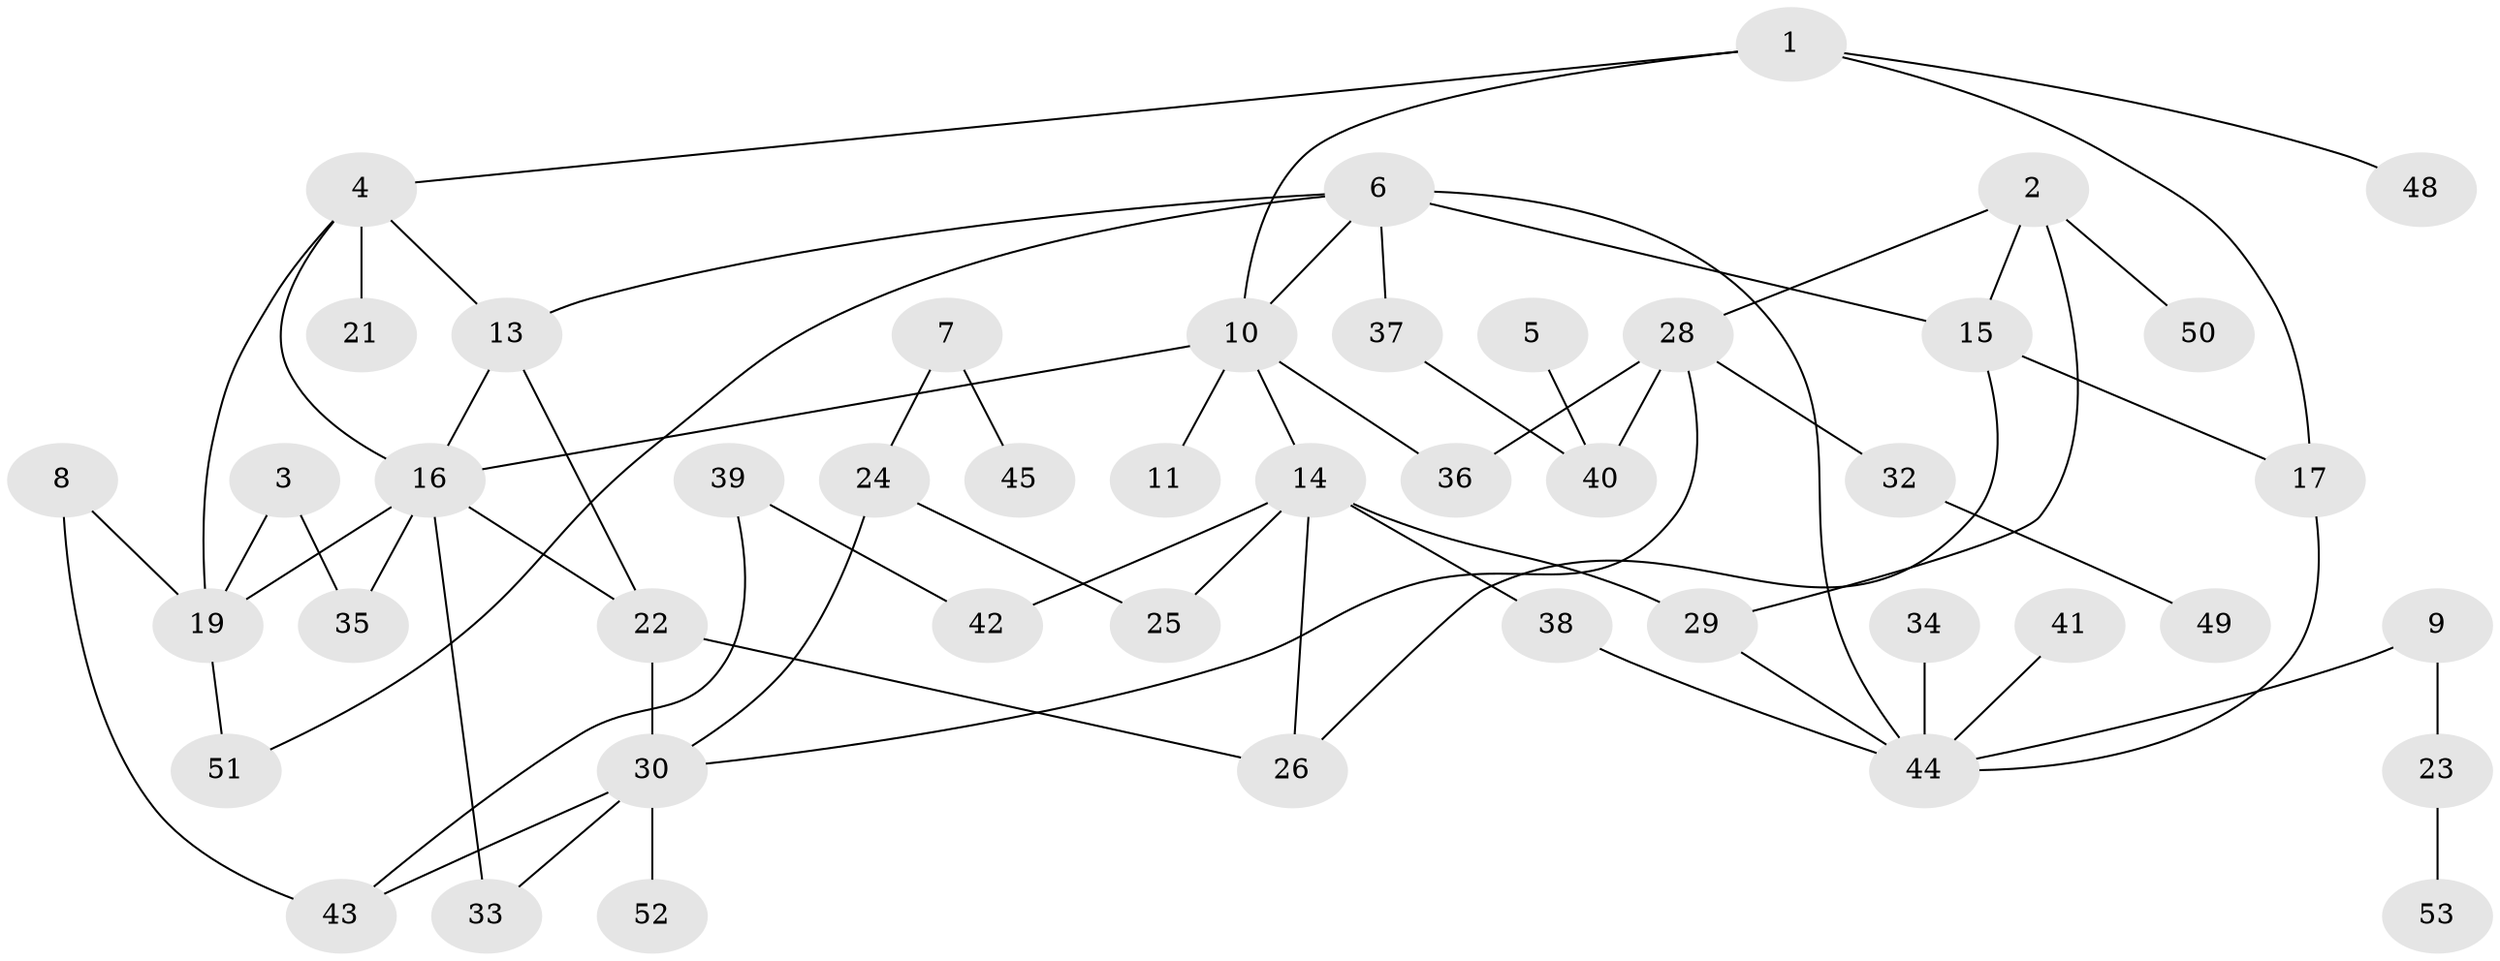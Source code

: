 // original degree distribution, {4: 0.0945945945945946, 2: 0.2702702702702703, 3: 0.16216216216216217, 5: 0.10810810810810811, 1: 0.22972972972972974, 6: 0.02702702702702703, 0: 0.0945945945945946, 7: 0.013513513513513514}
// Generated by graph-tools (version 1.1) at 2025/47/03/04/25 22:47:56]
// undirected, 46 vertices, 66 edges
graph export_dot {
  node [color=gray90,style=filled];
  1;
  2;
  3;
  4;
  5;
  6;
  7;
  8;
  9;
  10;
  11;
  13;
  14;
  15;
  16;
  17;
  19;
  21;
  22;
  23;
  24;
  25;
  26;
  28;
  29;
  30;
  32;
  33;
  34;
  35;
  36;
  37;
  38;
  39;
  40;
  41;
  42;
  43;
  44;
  45;
  48;
  49;
  50;
  51;
  52;
  53;
  1 -- 4 [weight=1.0];
  1 -- 10 [weight=1.0];
  1 -- 17 [weight=1.0];
  1 -- 48 [weight=1.0];
  2 -- 15 [weight=1.0];
  2 -- 28 [weight=1.0];
  2 -- 29 [weight=1.0];
  2 -- 50 [weight=1.0];
  3 -- 19 [weight=1.0];
  3 -- 35 [weight=1.0];
  4 -- 13 [weight=1.0];
  4 -- 16 [weight=1.0];
  4 -- 19 [weight=1.0];
  4 -- 21 [weight=1.0];
  5 -- 40 [weight=1.0];
  6 -- 10 [weight=1.0];
  6 -- 13 [weight=1.0];
  6 -- 15 [weight=1.0];
  6 -- 37 [weight=1.0];
  6 -- 44 [weight=1.0];
  6 -- 51 [weight=1.0];
  7 -- 24 [weight=1.0];
  7 -- 45 [weight=1.0];
  8 -- 19 [weight=1.0];
  8 -- 43 [weight=1.0];
  9 -- 23 [weight=1.0];
  9 -- 44 [weight=1.0];
  10 -- 11 [weight=1.0];
  10 -- 14 [weight=1.0];
  10 -- 16 [weight=1.0];
  10 -- 36 [weight=1.0];
  13 -- 16 [weight=1.0];
  13 -- 22 [weight=1.0];
  14 -- 25 [weight=1.0];
  14 -- 26 [weight=1.0];
  14 -- 29 [weight=1.0];
  14 -- 38 [weight=1.0];
  14 -- 42 [weight=1.0];
  15 -- 17 [weight=1.0];
  15 -- 26 [weight=1.0];
  16 -- 19 [weight=1.0];
  16 -- 22 [weight=1.0];
  16 -- 33 [weight=2.0];
  16 -- 35 [weight=1.0];
  17 -- 44 [weight=1.0];
  19 -- 51 [weight=1.0];
  22 -- 26 [weight=1.0];
  22 -- 30 [weight=1.0];
  23 -- 53 [weight=1.0];
  24 -- 25 [weight=1.0];
  24 -- 30 [weight=1.0];
  28 -- 30 [weight=1.0];
  28 -- 32 [weight=1.0];
  28 -- 36 [weight=1.0];
  28 -- 40 [weight=1.0];
  29 -- 44 [weight=1.0];
  30 -- 33 [weight=1.0];
  30 -- 43 [weight=1.0];
  30 -- 52 [weight=1.0];
  32 -- 49 [weight=1.0];
  34 -- 44 [weight=1.0];
  37 -- 40 [weight=1.0];
  38 -- 44 [weight=1.0];
  39 -- 42 [weight=1.0];
  39 -- 43 [weight=1.0];
  41 -- 44 [weight=1.0];
}
